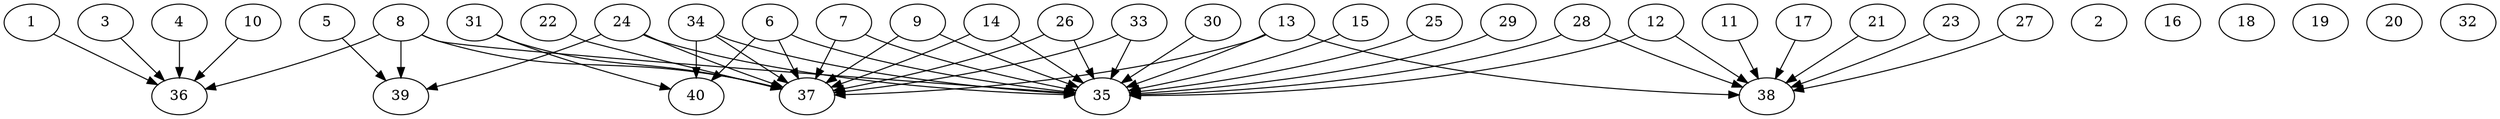 // DAG automatically generated by daggen at Thu Oct  3 14:06:50 2019
// ./daggen --dot -n 40 --ccr 0.4 --fat 0.9 --regular 0.5 --density 0.5 --mindata 5242880 --maxdata 52428800 
digraph G {
  1 [size="18181120", alpha="0.00", expect_size="7272448"] 
  1 -> 36 [size ="7272448"]
  2 [size="69862400", alpha="0.16", expect_size="27944960"] 
  3 [size="83942400", alpha="0.14", expect_size="33576960"] 
  3 -> 36 [size ="33576960"]
  4 [size="54694400", alpha="0.10", expect_size="21877760"] 
  4 -> 36 [size ="21877760"]
  5 [size="71654400", alpha="0.16", expect_size="28661760"] 
  5 -> 39 [size ="28661760"]
  6 [size="97763840", alpha="0.17", expect_size="39105536"] 
  6 -> 35 [size ="39105536"]
  6 -> 37 [size ="39105536"]
  6 -> 40 [size ="39105536"]
  7 [size="91246080", alpha="0.19", expect_size="36498432"] 
  7 -> 35 [size ="36498432"]
  7 -> 37 [size ="36498432"]
  8 [size="54940160", alpha="0.16", expect_size="21976064"] 
  8 -> 35 [size ="21976064"]
  8 -> 36 [size ="21976064"]
  8 -> 37 [size ="21976064"]
  8 -> 39 [size ="21976064"]
  9 [size="55121920", alpha="0.19", expect_size="22048768"] 
  9 -> 35 [size ="22048768"]
  9 -> 37 [size ="22048768"]
  10 [size="29043200", alpha="0.15", expect_size="11617280"] 
  10 -> 36 [size ="11617280"]
  11 [size="47646720", alpha="0.19", expect_size="19058688"] 
  11 -> 38 [size ="19058688"]
  12 [size="50280960", alpha="0.05", expect_size="20112384"] 
  12 -> 35 [size ="20112384"]
  12 -> 38 [size ="20112384"]
  13 [size="24724480", alpha="0.09", expect_size="9889792"] 
  13 -> 35 [size ="9889792"]
  13 -> 37 [size ="9889792"]
  13 -> 38 [size ="9889792"]
  14 [size="107665920", alpha="0.15", expect_size="43066368"] 
  14 -> 35 [size ="43066368"]
  14 -> 37 [size ="43066368"]
  15 [size="49827840", alpha="0.19", expect_size="19931136"] 
  15 -> 35 [size ="19931136"]
  16 [size="26611200", alpha="0.09", expect_size="10644480"] 
  17 [size="125921280", alpha="0.16", expect_size="50368512"] 
  17 -> 38 [size ="50368512"]
  18 [size="121105920", alpha="0.07", expect_size="48442368"] 
  19 [size="98769920", alpha="0.15", expect_size="39507968"] 
  20 [size="93002240", alpha="0.12", expect_size="37200896"] 
  21 [size="61186560", alpha="0.11", expect_size="24474624"] 
  21 -> 38 [size ="24474624"]
  22 [size="57646080", alpha="0.19", expect_size="23058432"] 
  22 -> 37 [size ="23058432"]
  23 [size="89162240", alpha="0.18", expect_size="35664896"] 
  23 -> 38 [size ="35664896"]
  24 [size="21916160", alpha="0.05", expect_size="8766464"] 
  24 -> 35 [size ="8766464"]
  24 -> 37 [size ="8766464"]
  24 -> 39 [size ="8766464"]
  25 [size="109414400", alpha="0.02", expect_size="43765760"] 
  25 -> 35 [size ="43765760"]
  26 [size="106416640", alpha="0.14", expect_size="42566656"] 
  26 -> 35 [size ="42566656"]
  26 -> 37 [size ="42566656"]
  27 [size="39810560", alpha="0.18", expect_size="15924224"] 
  27 -> 38 [size ="15924224"]
  28 [size="15738880", alpha="0.10", expect_size="6295552"] 
  28 -> 35 [size ="6295552"]
  28 -> 38 [size ="6295552"]
  29 [size="58383360", alpha="0.08", expect_size="23353344"] 
  29 -> 35 [size ="23353344"]
  30 [size="28787200", alpha="0.10", expect_size="11514880"] 
  30 -> 35 [size ="11514880"]
  31 [size="101900800", alpha="0.17", expect_size="40760320"] 
  31 -> 37 [size ="40760320"]
  31 -> 40 [size ="40760320"]
  32 [size="46868480", alpha="0.11", expect_size="18747392"] 
  33 [size="38410240", alpha="0.06", expect_size="15364096"] 
  33 -> 35 [size ="15364096"]
  33 -> 37 [size ="15364096"]
  34 [size="29401600", alpha="0.18", expect_size="11760640"] 
  34 -> 35 [size ="11760640"]
  34 -> 37 [size ="11760640"]
  34 -> 40 [size ="11760640"]
  35 [size="61427200", alpha="0.15", expect_size="24570880"] 
  36 [size="75072000", alpha="0.15", expect_size="30028800"] 
  37 [size="37030400", alpha="0.15", expect_size="14812160"] 
  38 [size="25443840", alpha="0.12", expect_size="10177536"] 
  39 [size="82140160", alpha="0.04", expect_size="32856064"] 
  40 [size="13212160", alpha="0.10", expect_size="5284864"] 
}
